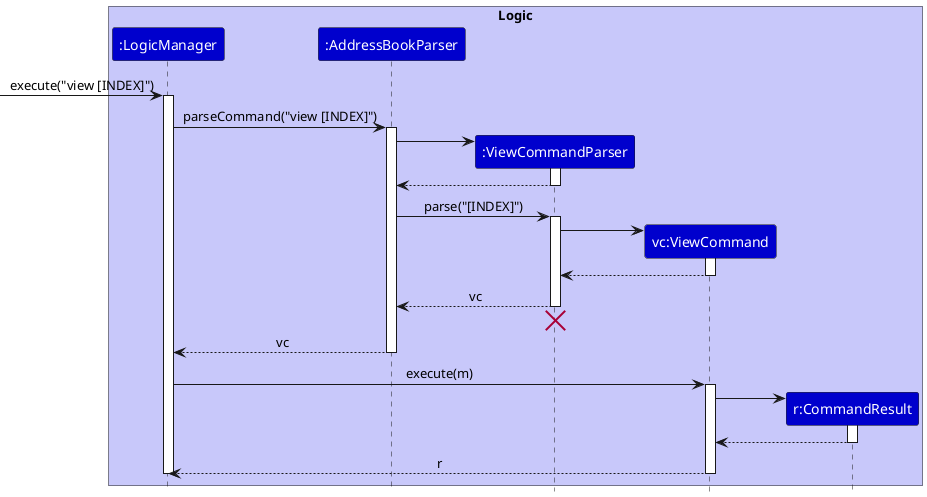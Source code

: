 @startuml
skinparam ArrowFontStyle plain
skinparam FontColor White
hide footbox
skinparam sequenceMessageAlign center

box "Logic" #C8C8FA
participant "<color #white>:LogicManager</color>" as LogicManager #MediumBlue
participant "<color #white>:AddressBookParser</color>" as AddressBookParser #MediumBlue
participant "<color #white>:ViewCommandParser</color>" as ViewCommandParser #MediumBlue
participant "<color #white>vc:ViewCommand</color>" as ViewCommand #MediumBlue
participant "<color #white>r:CommandResult</color>" as CommandResult #MediumBlue
end box

[-> LogicManager : execute("view [INDEX]")
activate LogicManager

LogicManager -> AddressBookParser : parseCommand("view [INDEX]")
activate AddressBookParser

create ViewCommandParser
AddressBookParser -> ViewCommandParser
activate ViewCommandParser

ViewCommandParser --> AddressBookParser
deactivate ViewCommandParser

AddressBookParser -> ViewCommandParser : parse("[INDEX]")
activate ViewCommandParser

create ViewCommand
ViewCommandParser -> ViewCommand
activate ViewCommand

ViewCommand --> ViewCommandParser :
deactivate ViewCommand

ViewCommandParser --> AddressBookParser : vc
deactivate ViewCommandParser
'Hidden arrow to position the destroy marker below the end of the activation bar.
ViewCommandParser -[hidden]-> AddressBookParser
destroy ViewCommandParser

AddressBookParser --> LogicManager : vc
deactivate AddressBookParser

LogicManager -> ViewCommand : execute(m)
activate ViewCommand

create CommandResult
ViewCommand -> CommandResult
activate CommandResult

CommandResult --> ViewCommand
deactivate CommandResult

ViewCommand --> LogicManager : r
deactivate ViewCommand

deactivate LogicManager
@enduml
